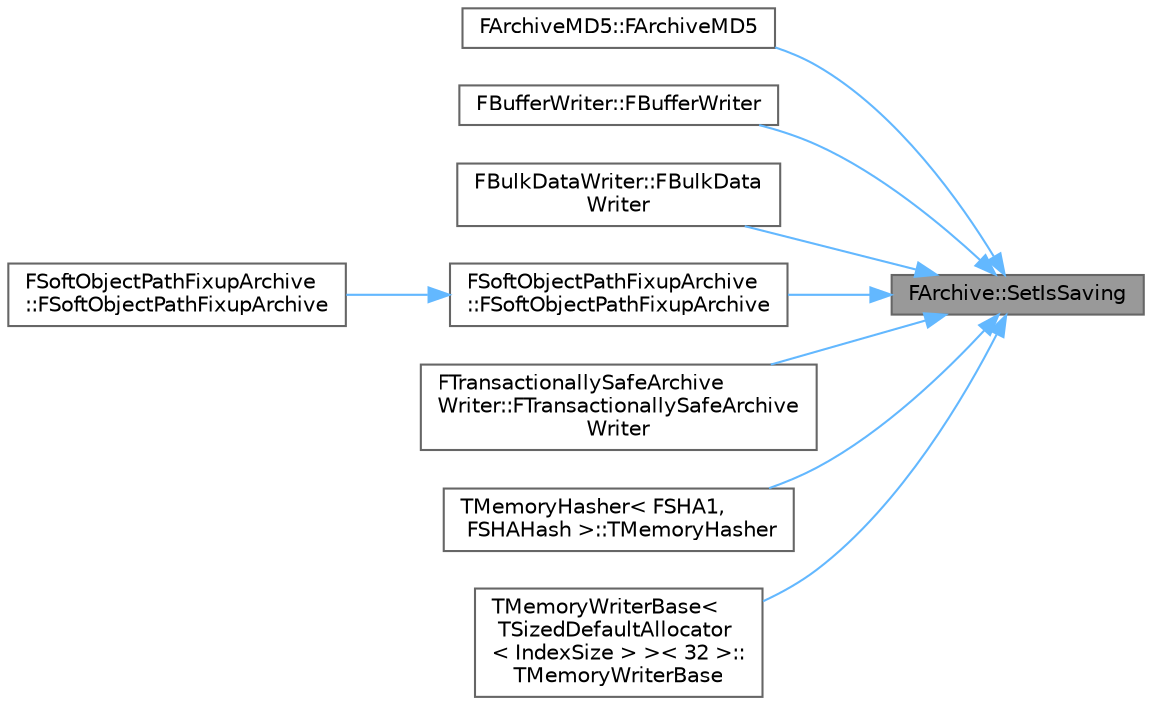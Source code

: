 digraph "FArchive::SetIsSaving"
{
 // INTERACTIVE_SVG=YES
 // LATEX_PDF_SIZE
  bgcolor="transparent";
  edge [fontname=Helvetica,fontsize=10,labelfontname=Helvetica,labelfontsize=10];
  node [fontname=Helvetica,fontsize=10,shape=box,height=0.2,width=0.4];
  rankdir="RL";
  Node1 [id="Node000001",label="FArchive::SetIsSaving",height=0.2,width=0.4,color="gray40", fillcolor="grey60", style="filled", fontcolor="black",tooltip="Sets whether this archive is for saving data."];
  Node1 -> Node2 [id="edge1_Node000001_Node000002",dir="back",color="steelblue1",style="solid",tooltip=" "];
  Node2 [id="Node000002",label="FArchiveMD5::FArchiveMD5",height=0.2,width=0.4,color="grey40", fillcolor="white", style="filled",URL="$d3/d32/classFArchiveMD5.html#ad23e950e56258649633fd6d7db593257",tooltip=" "];
  Node1 -> Node3 [id="edge2_Node000001_Node000003",dir="back",color="steelblue1",style="solid",tooltip=" "];
  Node3 [id="Node000003",label="FBufferWriter::FBufferWriter",height=0.2,width=0.4,color="grey40", fillcolor="white", style="filled",URL="$d0/d97/classFBufferWriter.html#abb31e318dc4b7b3a2db7a2f9a709db74",tooltip="Constructor."];
  Node1 -> Node4 [id="edge3_Node000001_Node000004",dir="back",color="steelblue1",style="solid",tooltip=" "];
  Node4 [id="Node000004",label="FBulkDataWriter::FBulkData\lWriter",height=0.2,width=0.4,color="grey40", fillcolor="white", style="filled",URL="$d3/d81/classFBulkDataWriter.html#ab5d2e72bc3164eac10bf503dd1ce750f",tooltip=" "];
  Node1 -> Node5 [id="edge4_Node000001_Node000005",dir="back",color="steelblue1",style="solid",tooltip=" "];
  Node5 [id="Node000005",label="FSoftObjectPathFixupArchive\l::FSoftObjectPathFixupArchive",height=0.2,width=0.4,color="grey40", fillcolor="white", style="filled",URL="$d5/d82/structFSoftObjectPathFixupArchive.html#a9a9c1abf2d4044066b33b43cf990c671",tooltip=" "];
  Node5 -> Node6 [id="edge5_Node000005_Node000006",dir="back",color="steelblue1",style="solid",tooltip=" "];
  Node6 [id="Node000006",label="FSoftObjectPathFixupArchive\l::FSoftObjectPathFixupArchive",height=0.2,width=0.4,color="grey40", fillcolor="white", style="filled",URL="$d5/d82/structFSoftObjectPathFixupArchive.html#aa07e8c79d9739492441ef023e3bf87d3",tooltip=" "];
  Node1 -> Node7 [id="edge6_Node000001_Node000007",dir="back",color="steelblue1",style="solid",tooltip=" "];
  Node7 [id="Node000007",label="FTransactionallySafeArchive\lWriter::FTransactionallySafeArchive\lWriter",height=0.2,width=0.4,color="grey40", fillcolor="white", style="filled",URL="$d1/dd1/classFTransactionallySafeArchiveWriter.html#a05a7197d4ae7ff27011e7ca96d953741",tooltip=" "];
  Node1 -> Node8 [id="edge7_Node000001_Node000008",dir="back",color="steelblue1",style="solid",tooltip=" "];
  Node8 [id="Node000008",label="TMemoryHasher\< FSHA1,\l FSHAHash \>::TMemoryHasher",height=0.2,width=0.4,color="grey40", fillcolor="white", style="filled",URL="$d4/d80/classTMemoryHasher.html#a55f316392de4b312f7ee0c2ba59ff4a7",tooltip=" "];
  Node1 -> Node9 [id="edge8_Node000001_Node000009",dir="back",color="steelblue1",style="solid",tooltip=" "];
  Node9 [id="Node000009",label="TMemoryWriterBase\<\l TSizedDefaultAllocator\l\< IndexSize \> \>\< 32 \>::\lTMemoryWriterBase",height=0.2,width=0.4,color="grey40", fillcolor="white", style="filled",URL="$d4/d2a/classTMemoryWriterBase.html#ac47eb1efe46c0b0a245047853758bdad",tooltip=" "];
}

